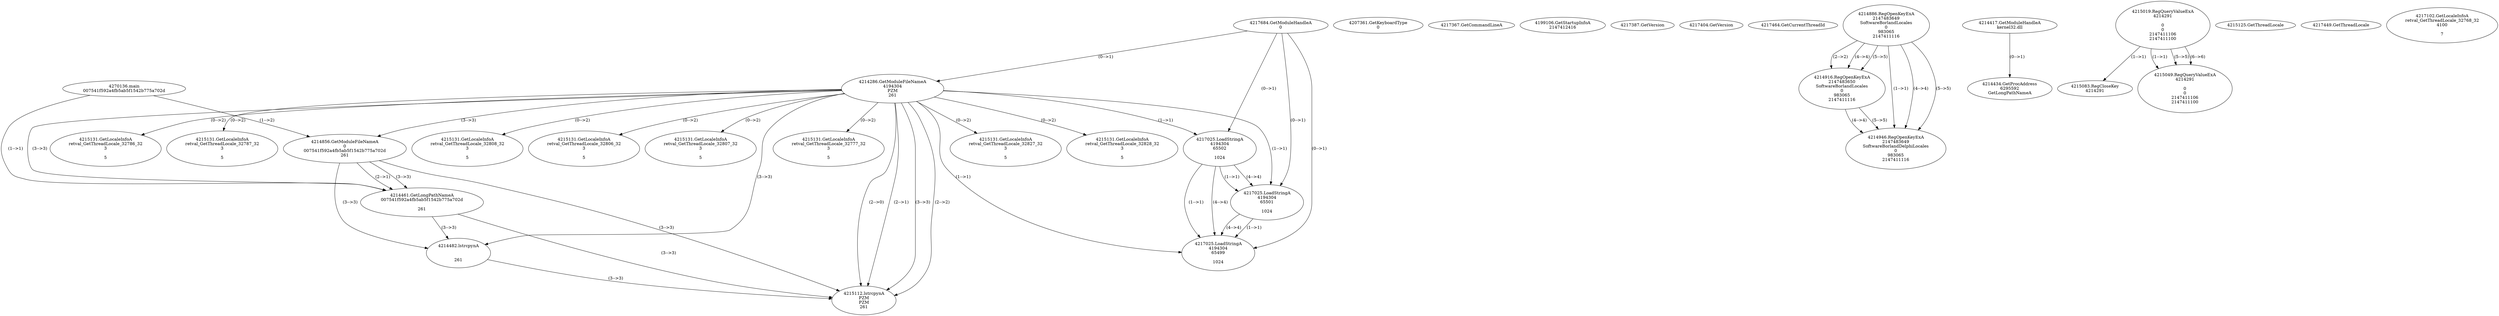 // Global SCDG with merge call
digraph {
	0 [label="4270136.main
007541f592a4fb5ab5f1542b775a702d"]
	1 [label="4217684.GetModuleHandleA
0"]
	2 [label="4207361.GetKeyboardType
0"]
	3 [label="4217367.GetCommandLineA
"]
	4 [label="4199106.GetStartupInfoA
2147412416"]
	5 [label="4217387.GetVersion
"]
	6 [label="4217404.GetVersion
"]
	7 [label="4217464.GetCurrentThreadId
"]
	8 [label="4214286.GetModuleFileNameA
4194304
PZM
261"]
	1 -> 8 [label="(0-->1)"]
	9 [label="4214856.GetModuleFileNameA
0
007541f592a4fb5ab5f1542b775a702d
261"]
	0 -> 9 [label="(1-->2)"]
	8 -> 9 [label="(3-->3)"]
	10 [label="4214886.RegOpenKeyExA
2147483649
Software\Borland\Locales
0
983065
2147411116"]
	11 [label="4214916.RegOpenKeyExA
2147483650
Software\Borland\Locales
0
983065
2147411116"]
	10 -> 11 [label="(2-->2)"]
	10 -> 11 [label="(4-->4)"]
	10 -> 11 [label="(5-->5)"]
	12 [label="4214417.GetModuleHandleA
kernel32.dll"]
	13 [label="4214434.GetProcAddress
6295592
GetLongPathNameA"]
	12 -> 13 [label="(0-->1)"]
	14 [label="4214461.GetLongPathNameA
007541f592a4fb5ab5f1542b775a702d

261"]
	0 -> 14 [label="(1-->1)"]
	9 -> 14 [label="(2-->1)"]
	8 -> 14 [label="(3-->3)"]
	9 -> 14 [label="(3-->3)"]
	15 [label="4214482.lstrcpynA


261"]
	8 -> 15 [label="(3-->3)"]
	9 -> 15 [label="(3-->3)"]
	14 -> 15 [label="(3-->3)"]
	16 [label="4215019.RegQueryValueExA
4214291

0
0
2147411106
2147411100"]
	17 [label="4215083.RegCloseKey
4214291"]
	16 -> 17 [label="(1-->1)"]
	18 [label="4215112.lstrcpynA
PZM
PZM
261"]
	8 -> 18 [label="(2-->1)"]
	8 -> 18 [label="(2-->2)"]
	8 -> 18 [label="(3-->3)"]
	9 -> 18 [label="(3-->3)"]
	14 -> 18 [label="(3-->3)"]
	15 -> 18 [label="(3-->3)"]
	8 -> 18 [label="(2-->0)"]
	19 [label="4215125.GetThreadLocale
"]
	20 [label="4215131.GetLocaleInfoA
retval_GetThreadLocale_32827_32
3

5"]
	8 -> 20 [label="(0-->2)"]
	21 [label="4217025.LoadStringA
4194304
65502

1024"]
	1 -> 21 [label="(0-->1)"]
	8 -> 21 [label="(1-->1)"]
	22 [label="4214946.RegOpenKeyExA
2147483649
Software\Borland\Delphi\Locales
0
983065
2147411116"]
	10 -> 22 [label="(1-->1)"]
	10 -> 22 [label="(4-->4)"]
	11 -> 22 [label="(4-->4)"]
	10 -> 22 [label="(5-->5)"]
	11 -> 22 [label="(5-->5)"]
	23 [label="4215131.GetLocaleInfoA
retval_GetThreadLocale_32828_32
3

5"]
	8 -> 23 [label="(0-->2)"]
	24 [label="4215049.RegQueryValueExA
4214291

0
0
2147411106
2147411100"]
	16 -> 24 [label="(1-->1)"]
	16 -> 24 [label="(5-->5)"]
	16 -> 24 [label="(6-->6)"]
	25 [label="4215131.GetLocaleInfoA
retval_GetThreadLocale_32786_32
3

5"]
	8 -> 25 [label="(0-->2)"]
	26 [label="4217025.LoadStringA
4194304
65501

1024"]
	1 -> 26 [label="(0-->1)"]
	8 -> 26 [label="(1-->1)"]
	21 -> 26 [label="(1-->1)"]
	21 -> 26 [label="(4-->4)"]
	27 [label="4215131.GetLocaleInfoA
retval_GetThreadLocale_32787_32
3

5"]
	8 -> 27 [label="(0-->2)"]
	28 [label="4217449.GetThreadLocale
"]
	29 [label="4217102.GetLocaleInfoA
retval_GetThreadLocale_32768_32
4100

7"]
	30 [label="4215131.GetLocaleInfoA
retval_GetThreadLocale_32808_32
3

5"]
	8 -> 30 [label="(0-->2)"]
	31 [label="4215131.GetLocaleInfoA
retval_GetThreadLocale_32806_32
3

5"]
	8 -> 31 [label="(0-->2)"]
	32 [label="4215131.GetLocaleInfoA
retval_GetThreadLocale_32807_32
3

5"]
	8 -> 32 [label="(0-->2)"]
	33 [label="4215131.GetLocaleInfoA
retval_GetThreadLocale_32777_32
3

5"]
	8 -> 33 [label="(0-->2)"]
	34 [label="4217025.LoadStringA
4194304
65499

1024"]
	1 -> 34 [label="(0-->1)"]
	8 -> 34 [label="(1-->1)"]
	21 -> 34 [label="(1-->1)"]
	26 -> 34 [label="(1-->1)"]
	21 -> 34 [label="(4-->4)"]
	26 -> 34 [label="(4-->4)"]
}
